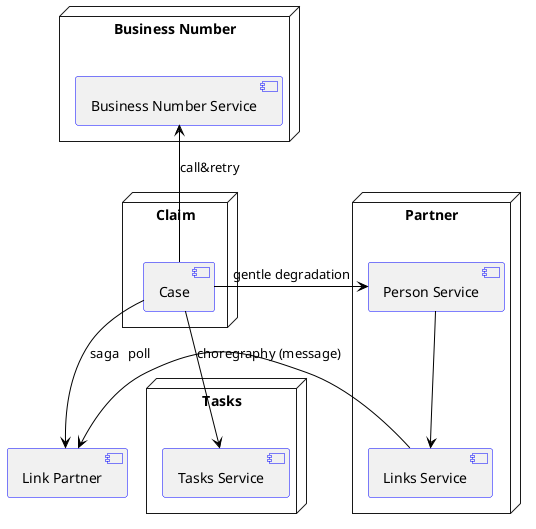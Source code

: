 @startuml
skinparam componentStyle uml2
skinparam component {
    ArrowColor black
    BorderColor blue
}
node "Business Number" as bn {
    [Business Number Service] as bns
}
node "Partner" as pdv {
    [Person Service] as ps
    [Links Service] as ls

    ps --> ls
}
node "Tasks" as tasks {
    [Tasks Service] as ts
}

node "Claim" as main {
    [Case] as c
}
    [Link Partner] as lp

    c -right-> lp : saga
    lp <- ls : poll
    c --> ts : choregraphy (message)
    c -u-> bns : call&retry
    c -> ps : gentle degradation

@enduml
